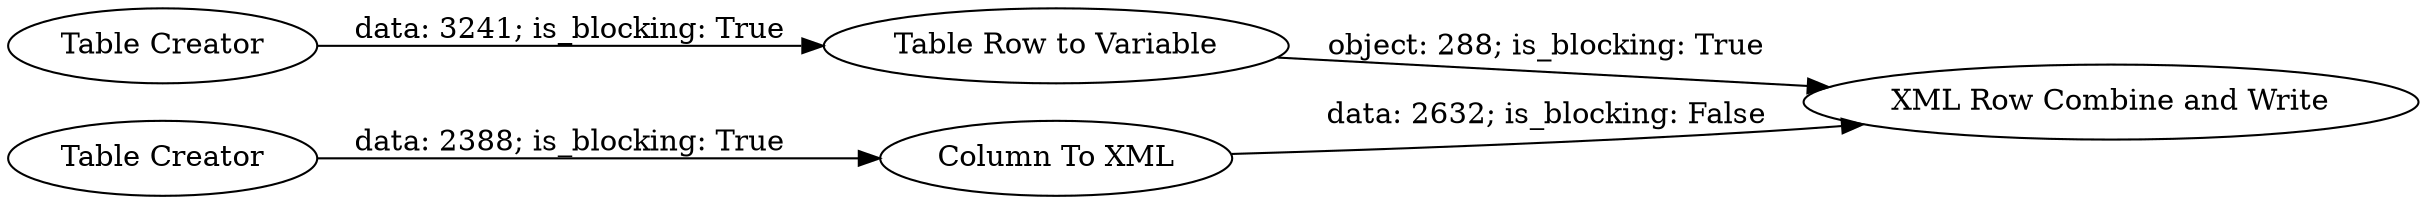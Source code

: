 digraph {
	"-6724737104524694199_3" [label="Table Creator"]
	"-6724737104524694199_11" [label="XML Row Combine and Write"]
	"-6724737104524694199_10" [label="Table Row to Variable"]
	"-6724737104524694199_5" [label="Table Creator"]
	"-6724737104524694199_6" [label="Column To XML"]
	"-6724737104524694199_6" -> "-6724737104524694199_11" [label="data: 2632; is_blocking: False"]
	"-6724737104524694199_10" -> "-6724737104524694199_11" [label="object: 288; is_blocking: True"]
	"-6724737104524694199_3" -> "-6724737104524694199_10" [label="data: 3241; is_blocking: True"]
	"-6724737104524694199_5" -> "-6724737104524694199_6" [label="data: 2388; is_blocking: True"]
	rankdir=LR
}
